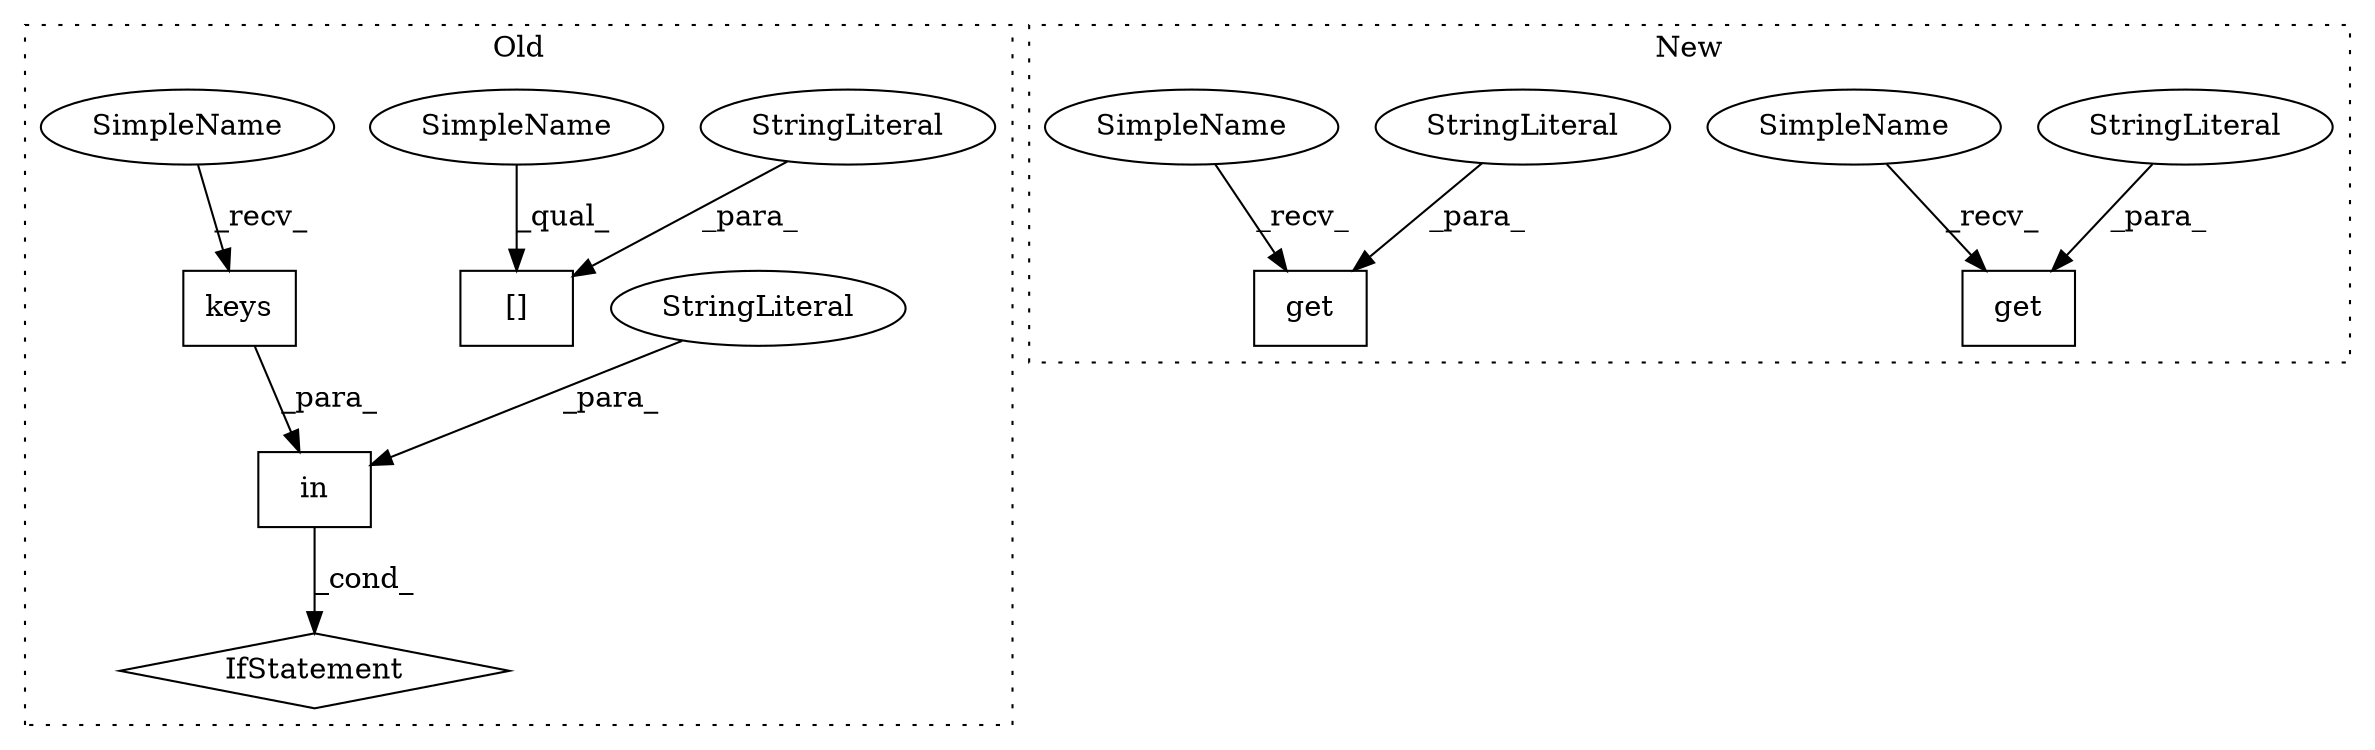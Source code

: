 digraph G {
subgraph cluster0 {
1 [label="keys" a="32" s="11496" l="6" shape="box"];
4 [label="in" a="105" s="11465" l="37" shape="box"];
5 [label="StringLiteral" a="45" s="11465" l="22" shape="ellipse"];
6 [label="IfStatement" a="25" s="11503" l="3" shape="diamond"];
7 [label="[]" a="2" s="11506,11533" l="5,1" shape="box"];
8 [label="StringLiteral" a="45" s="11511" l="22" shape="ellipse"];
11 [label="SimpleName" a="42" s="11506" l="4" shape="ellipse"];
12 [label="SimpleName" a="42" s="11491" l="4" shape="ellipse"];
label = "Old";
style="dotted";
}
subgraph cluster1 {
2 [label="get" a="32" s="11695,11705" l="4,1" shape="box"];
3 [label="StringLiteral" a="45" s="11699" l="6" shape="ellipse"];
9 [label="get" a="32" s="11765,11787" l="4,1" shape="box"];
10 [label="StringLiteral" a="45" s="11769" l="18" shape="ellipse"];
13 [label="SimpleName" a="42" s="11760" l="4" shape="ellipse"];
14 [label="SimpleName" a="42" s="11690" l="4" shape="ellipse"];
label = "New";
style="dotted";
}
1 -> 4 [label="_para_"];
3 -> 2 [label="_para_"];
4 -> 6 [label="_cond_"];
5 -> 4 [label="_para_"];
8 -> 7 [label="_para_"];
10 -> 9 [label="_para_"];
11 -> 7 [label="_qual_"];
12 -> 1 [label="_recv_"];
13 -> 9 [label="_recv_"];
14 -> 2 [label="_recv_"];
}